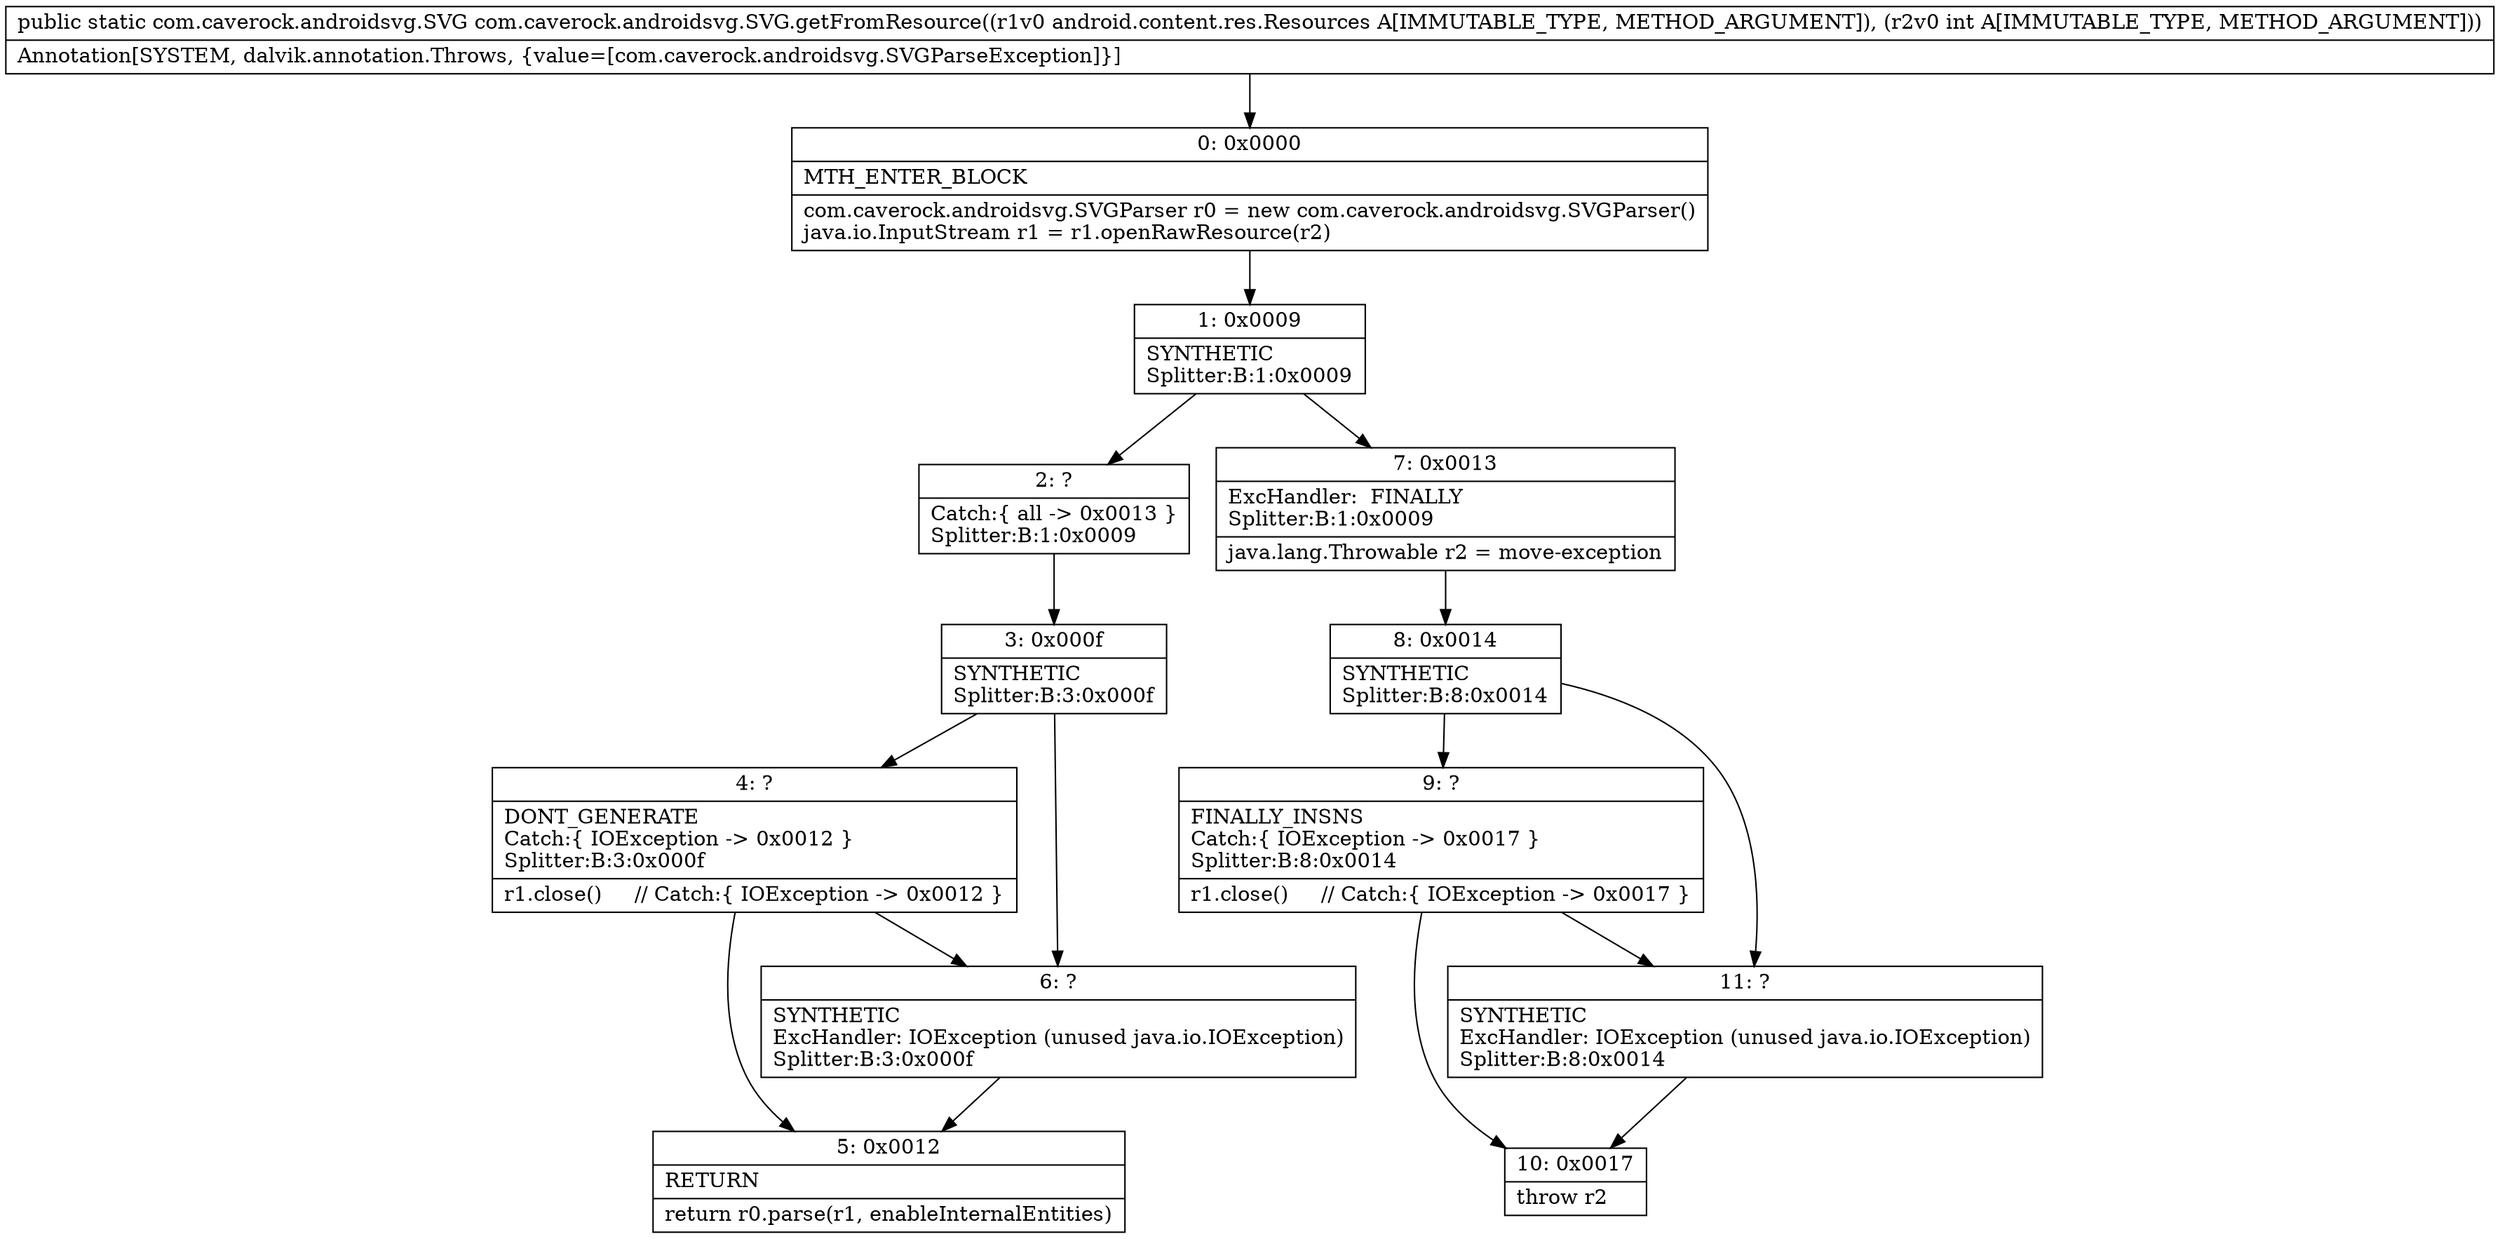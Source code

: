 digraph "CFG forcom.caverock.androidsvg.SVG.getFromResource(Landroid\/content\/res\/Resources;I)Lcom\/caverock\/androidsvg\/SVG;" {
Node_0 [shape=record,label="{0\:\ 0x0000|MTH_ENTER_BLOCK\l|com.caverock.androidsvg.SVGParser r0 = new com.caverock.androidsvg.SVGParser()\ljava.io.InputStream r1 = r1.openRawResource(r2)\l}"];
Node_1 [shape=record,label="{1\:\ 0x0009|SYNTHETIC\lSplitter:B:1:0x0009\l}"];
Node_2 [shape=record,label="{2\:\ ?|Catch:\{ all \-\> 0x0013 \}\lSplitter:B:1:0x0009\l}"];
Node_3 [shape=record,label="{3\:\ 0x000f|SYNTHETIC\lSplitter:B:3:0x000f\l}"];
Node_4 [shape=record,label="{4\:\ ?|DONT_GENERATE\lCatch:\{ IOException \-\> 0x0012 \}\lSplitter:B:3:0x000f\l|r1.close()     \/\/ Catch:\{ IOException \-\> 0x0012 \}\l}"];
Node_5 [shape=record,label="{5\:\ 0x0012|RETURN\l|return r0.parse(r1, enableInternalEntities)\l}"];
Node_6 [shape=record,label="{6\:\ ?|SYNTHETIC\lExcHandler: IOException (unused java.io.IOException)\lSplitter:B:3:0x000f\l}"];
Node_7 [shape=record,label="{7\:\ 0x0013|ExcHandler:  FINALLY\lSplitter:B:1:0x0009\l|java.lang.Throwable r2 = move\-exception\l}"];
Node_8 [shape=record,label="{8\:\ 0x0014|SYNTHETIC\lSplitter:B:8:0x0014\l}"];
Node_9 [shape=record,label="{9\:\ ?|FINALLY_INSNS\lCatch:\{ IOException \-\> 0x0017 \}\lSplitter:B:8:0x0014\l|r1.close()     \/\/ Catch:\{ IOException \-\> 0x0017 \}\l}"];
Node_10 [shape=record,label="{10\:\ 0x0017|throw r2\l}"];
Node_11 [shape=record,label="{11\:\ ?|SYNTHETIC\lExcHandler: IOException (unused java.io.IOException)\lSplitter:B:8:0x0014\l}"];
MethodNode[shape=record,label="{public static com.caverock.androidsvg.SVG com.caverock.androidsvg.SVG.getFromResource((r1v0 android.content.res.Resources A[IMMUTABLE_TYPE, METHOD_ARGUMENT]), (r2v0 int A[IMMUTABLE_TYPE, METHOD_ARGUMENT]))  | Annotation[SYSTEM, dalvik.annotation.Throws, \{value=[com.caverock.androidsvg.SVGParseException]\}]\l}"];
MethodNode -> Node_0;
Node_0 -> Node_1;
Node_1 -> Node_2;
Node_1 -> Node_7;
Node_2 -> Node_3;
Node_3 -> Node_4;
Node_3 -> Node_6;
Node_4 -> Node_5;
Node_4 -> Node_6;
Node_6 -> Node_5;
Node_7 -> Node_8;
Node_8 -> Node_9;
Node_8 -> Node_11;
Node_9 -> Node_10;
Node_9 -> Node_11;
Node_11 -> Node_10;
}


